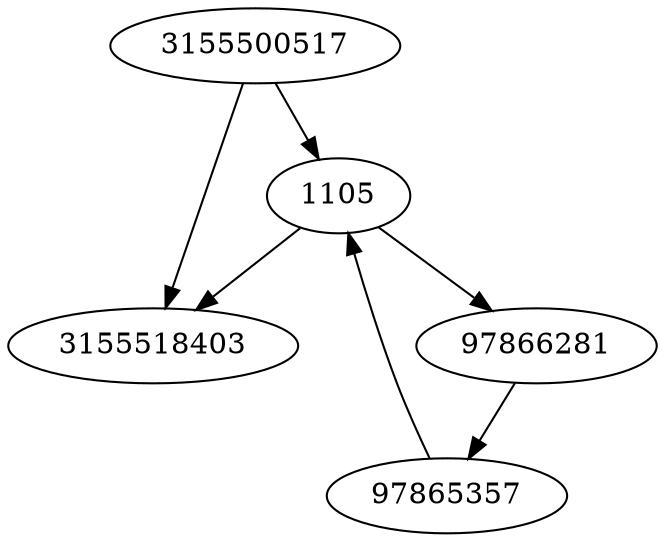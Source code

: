strict digraph  {
3155518403;
3155500517;
97866281;
97865357;
1105;
3155500517 -> 3155518403;
3155500517 -> 1105;
97866281 -> 97865357;
97865357 -> 1105;
1105 -> 97866281;
1105 -> 3155518403;
}
